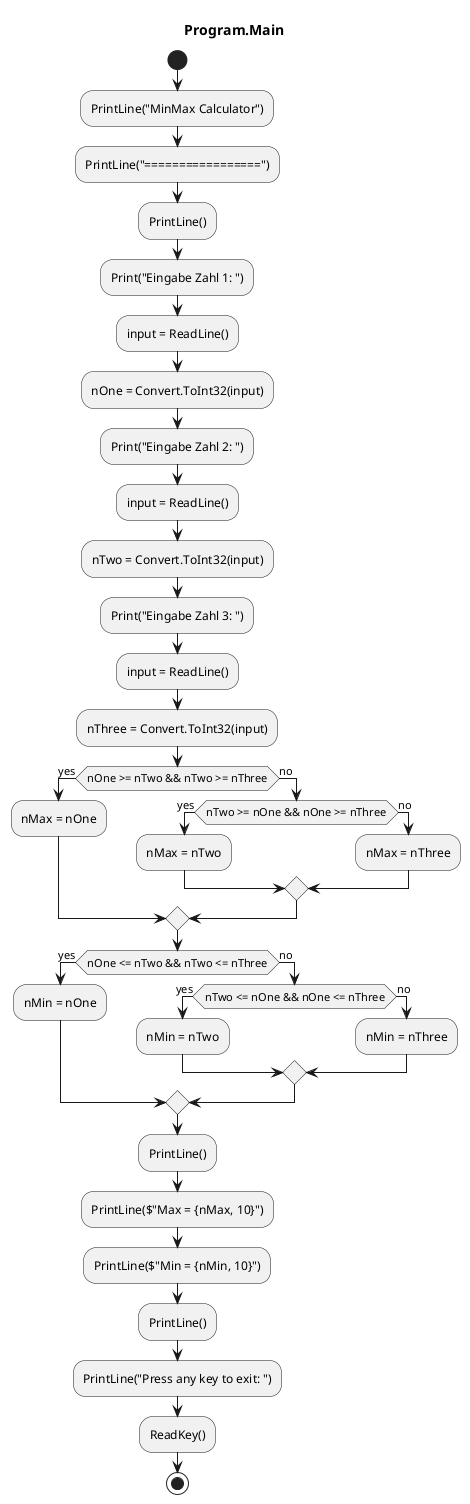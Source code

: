 @startuml Program.Main
title Program.Main
start
:PrintLine("MinMax Calculator");
:PrintLine("=================");
:PrintLine();
:Print("Eingabe Zahl 1: ");
:input = ReadLine();
:nOne = Convert.ToInt32(input);
:Print("Eingabe Zahl 2: ");
:input = ReadLine();
:nTwo = Convert.ToInt32(input);
:Print("Eingabe Zahl 3: ");
:input = ReadLine();
:nThree = Convert.ToInt32(input);
if (nOne >= nTwo && nTwo >= nThree) then (yes)
    :nMax = nOne;
  else (no)
    if (nTwo >= nOne && nOne >= nThree) then (yes)
        :nMax = nTwo;
      else (no)
          :nMax = nThree;
    endif
endif
if (nOne <= nTwo && nTwo <= nThree) then (yes)
    :nMin = nOne;
  else (no)
    if (nTwo <= nOne && nOne <= nThree) then (yes)
        :nMin = nTwo;
      else (no)
          :nMin = nThree;
    endif
endif
:PrintLine();
:PrintLine($"Max = {nMax, 10}");
:PrintLine($"Min = {nMin, 10}");
:PrintLine();
:PrintLine("Press any key to exit: ");
:ReadKey();
stop
@enduml
